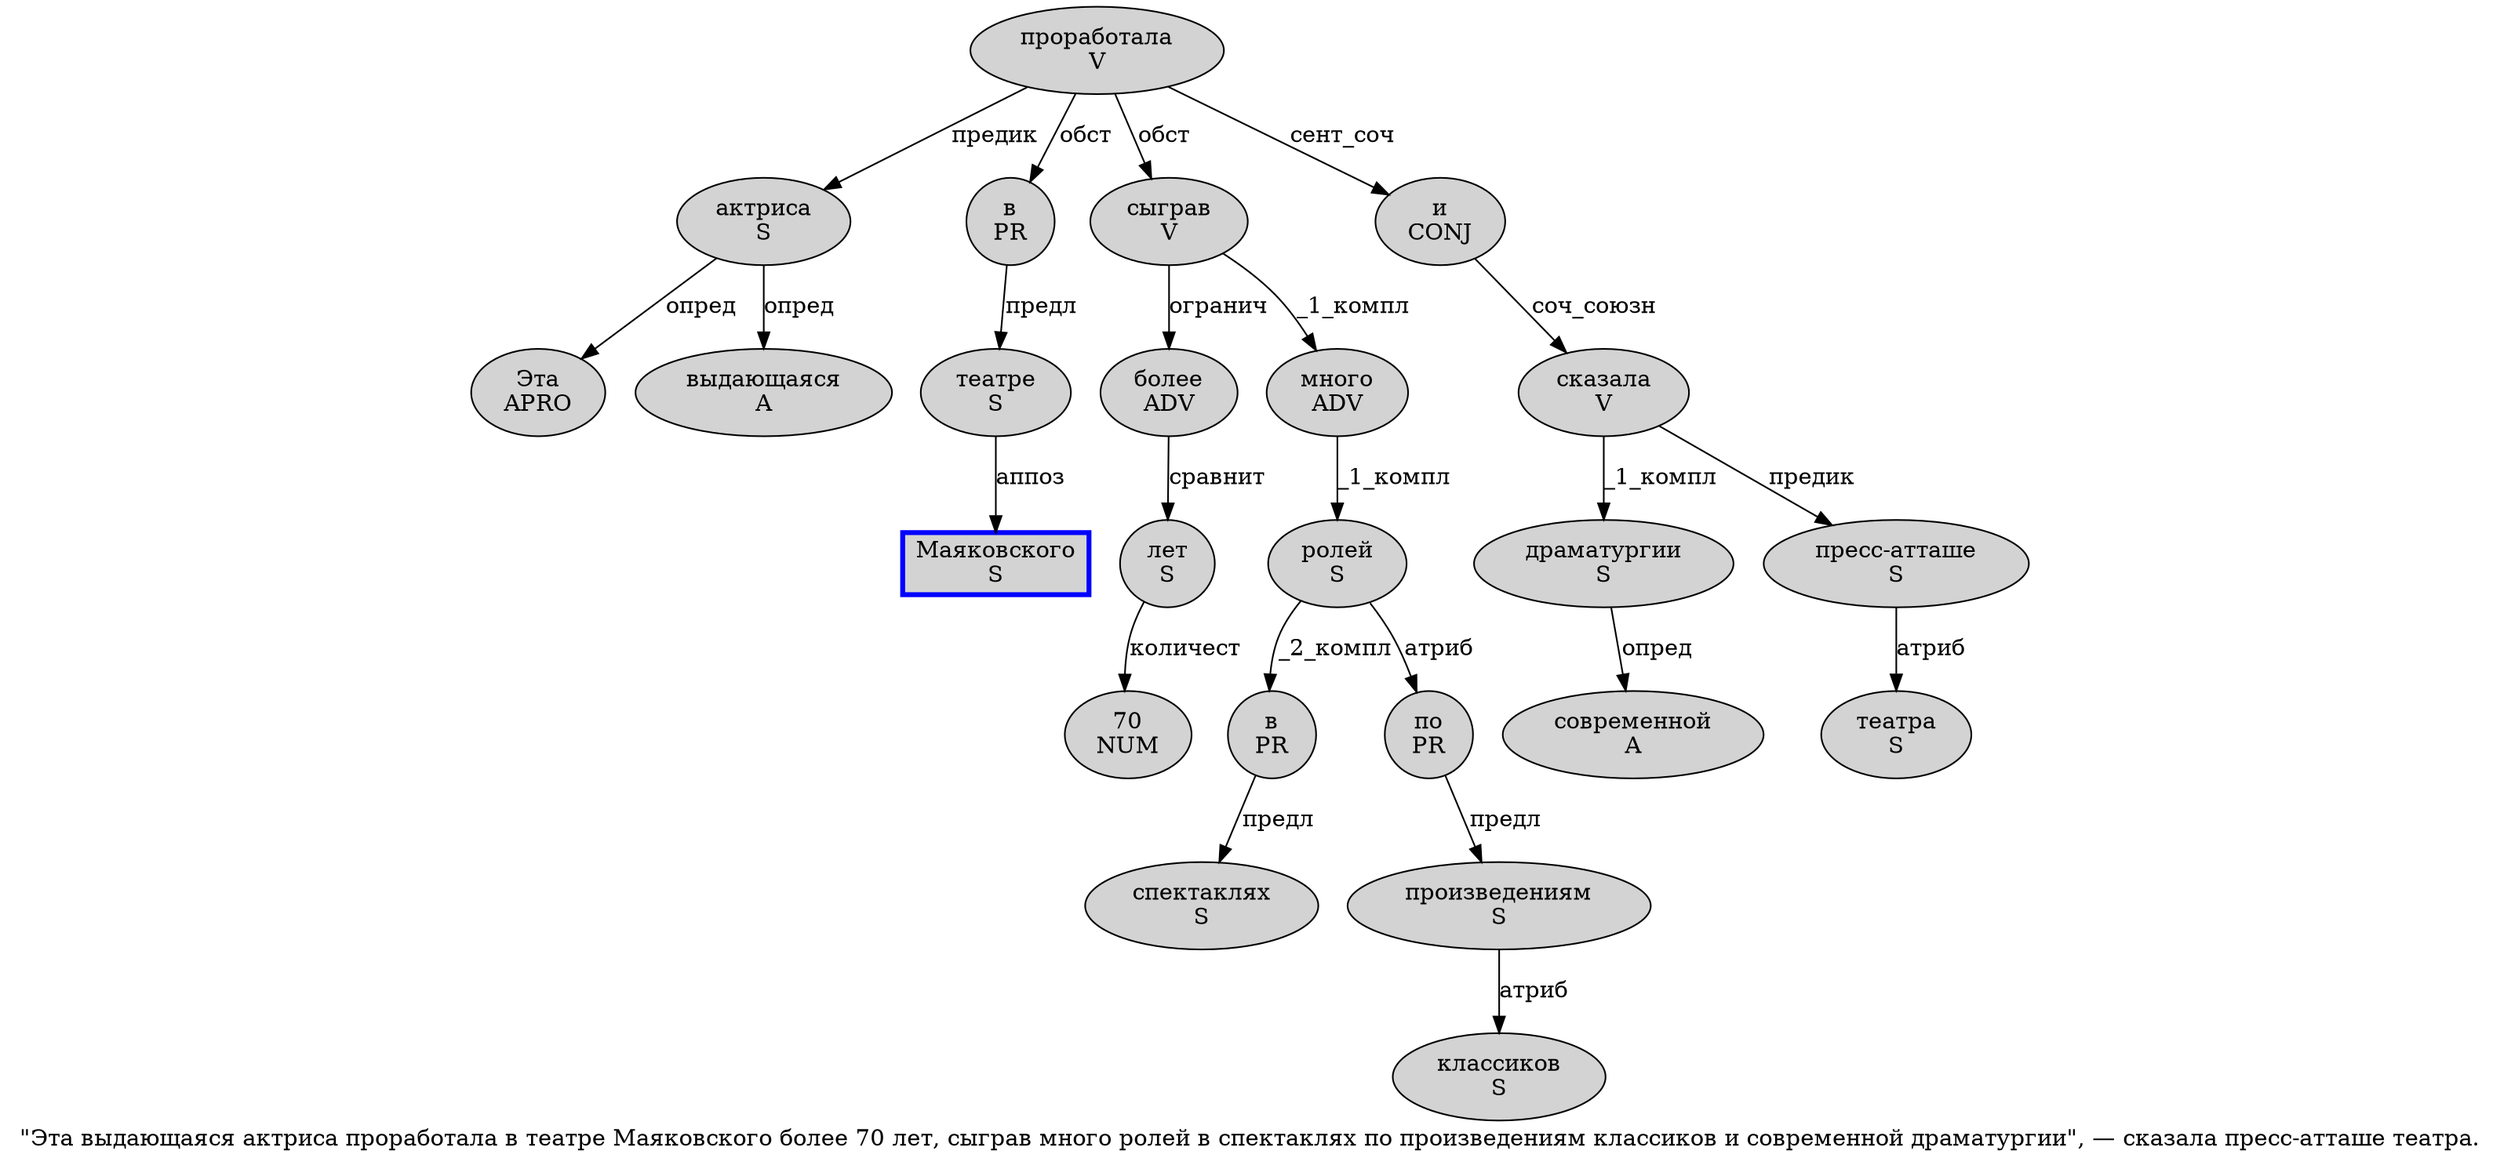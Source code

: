 digraph SENTENCE_55 {
	graph [label="\"Эта выдающаяся актриса проработала в театре Маяковского более 70 лет, сыграв много ролей в спектаклях по произведениям классиков и современной драматургии\", — сказала пресс-атташе театра."]
	node [style=filled]
		1 [label="Эта
APRO" color="" fillcolor=lightgray penwidth=1 shape=ellipse]
		2 [label="выдающаяся
A" color="" fillcolor=lightgray penwidth=1 shape=ellipse]
		3 [label="актриса
S" color="" fillcolor=lightgray penwidth=1 shape=ellipse]
		4 [label="проработала
V" color="" fillcolor=lightgray penwidth=1 shape=ellipse]
		5 [label="в
PR" color="" fillcolor=lightgray penwidth=1 shape=ellipse]
		6 [label="театре
S" color="" fillcolor=lightgray penwidth=1 shape=ellipse]
		7 [label="Маяковского
S" color=blue fillcolor=lightgray penwidth=3 shape=box]
		8 [label="более
ADV" color="" fillcolor=lightgray penwidth=1 shape=ellipse]
		9 [label="70
NUM" color="" fillcolor=lightgray penwidth=1 shape=ellipse]
		10 [label="лет
S" color="" fillcolor=lightgray penwidth=1 shape=ellipse]
		12 [label="сыграв
V" color="" fillcolor=lightgray penwidth=1 shape=ellipse]
		13 [label="много
ADV" color="" fillcolor=lightgray penwidth=1 shape=ellipse]
		14 [label="ролей
S" color="" fillcolor=lightgray penwidth=1 shape=ellipse]
		15 [label="в
PR" color="" fillcolor=lightgray penwidth=1 shape=ellipse]
		16 [label="спектаклях
S" color="" fillcolor=lightgray penwidth=1 shape=ellipse]
		17 [label="по
PR" color="" fillcolor=lightgray penwidth=1 shape=ellipse]
		18 [label="произведениям
S" color="" fillcolor=lightgray penwidth=1 shape=ellipse]
		19 [label="классиков
S" color="" fillcolor=lightgray penwidth=1 shape=ellipse]
		20 [label="и
CONJ" color="" fillcolor=lightgray penwidth=1 shape=ellipse]
		21 [label="современной
A" color="" fillcolor=lightgray penwidth=1 shape=ellipse]
		22 [label="драматургии
S" color="" fillcolor=lightgray penwidth=1 shape=ellipse]
		26 [label="сказала
V" color="" fillcolor=lightgray penwidth=1 shape=ellipse]
		27 [label="пресс-атташе
S" color="" fillcolor=lightgray penwidth=1 shape=ellipse]
		28 [label="театра
S" color="" fillcolor=lightgray penwidth=1 shape=ellipse]
			8 -> 10 [label="сравнит"]
			4 -> 3 [label="предик"]
			4 -> 5 [label="обст"]
			4 -> 12 [label="обст"]
			4 -> 20 [label="сент_соч"]
			22 -> 21 [label="опред"]
			26 -> 22 [label="_1_компл"]
			26 -> 27 [label="предик"]
			3 -> 1 [label="опред"]
			3 -> 2 [label="опред"]
			20 -> 26 [label="соч_союзн"]
			18 -> 19 [label="атриб"]
			5 -> 6 [label="предл"]
			17 -> 18 [label="предл"]
			14 -> 15 [label="_2_компл"]
			14 -> 17 [label="атриб"]
			6 -> 7 [label="аппоз"]
			27 -> 28 [label="атриб"]
			12 -> 8 [label="огранич"]
			12 -> 13 [label="_1_компл"]
			10 -> 9 [label="количест"]
			15 -> 16 [label="предл"]
			13 -> 14 [label="_1_компл"]
}